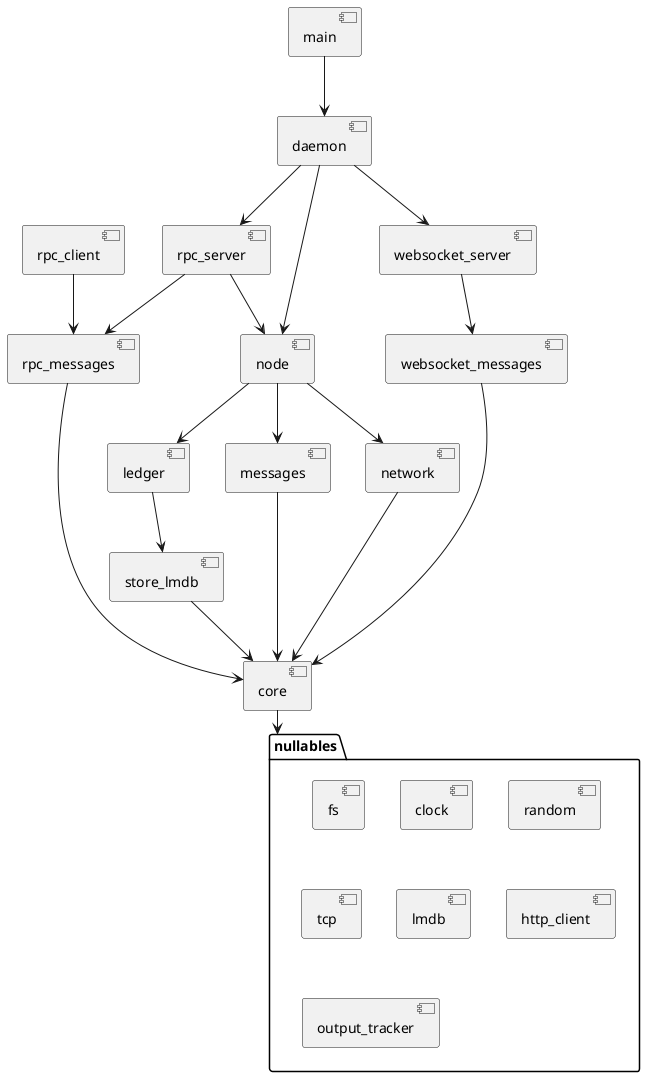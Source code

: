 @startuml "Split crates"

[core]
[ledger]
[store_lmdb]
[messages]
[network]
[daemon]
[node]
[main]
[rpc_messages]
[rpc_server]
[rpc_client]
[websocket_messages]
[websocket_server]

folder "nullables"{
[fs]
[clock]
[random]
[tcp]
[lmdb]
[http_client]
[output_tracker]
}

[main] --> [daemon]
[daemon] --> [node]
[daemon] --> [rpc_server]
[daemon] --> [websocket_server]
[rpc_server] --> [node]
[rpc_server] --> [rpc_messages]
[rpc_client] --> [rpc_messages]
[rpc_messages] --> [core]
[node] --> [ledger]
[node] --> [messages]
[node] --> [network]
[websocket_server] --> [websocket_messages]
[websocket_messages] --> [core]
[messages] --> [core]
[network] --> [core]
[ledger] --> [store_lmdb]
[store_lmdb] --> [core]
[core] --> "nullables"

@enduml
